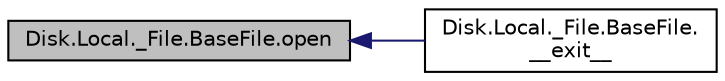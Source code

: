 digraph "Disk.Local._File.BaseFile.open"
{
 // INTERACTIVE_SVG=YES
  bgcolor="transparent";
  edge [fontname="Helvetica",fontsize="10",labelfontname="Helvetica",labelfontsize="10"];
  node [fontname="Helvetica",fontsize="10",shape=record];
  rankdir="LR";
  Node1 [label="Disk.Local._File.BaseFile.open",height=0.2,width=0.4,color="black", fillcolor="grey75", style="filled" fontcolor="black"];
  Node1 -> Node2 [dir="back",color="midnightblue",fontsize="10",style="solid",fontname="Helvetica"];
  Node2 [label="Disk.Local._File.BaseFile.\l__exit__",height=0.2,width=0.4,color="black",URL="$class_disk_1_1_local_1_1___file_1_1_base_file.html#ab36c5557a10aca5ed74dcf36af9a79bf"];
}
